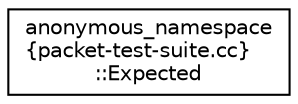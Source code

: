 digraph "Graphical Class Hierarchy"
{
 // LATEX_PDF_SIZE
  edge [fontname="Helvetica",fontsize="10",labelfontname="Helvetica",labelfontsize="10"];
  node [fontname="Helvetica",fontsize="10",shape=record];
  rankdir="LR";
  Node0 [label="anonymous_namespace\l\{packet-test-suite.cc\}\l::Expected",height=0.2,width=0.4,color="black", fillcolor="white", style="filled",URL="$structanonymous__namespace_02packet-test-suite_8cc_03_1_1_expected.html",tooltip="Struct to hold the expected data in the packet."];
}
